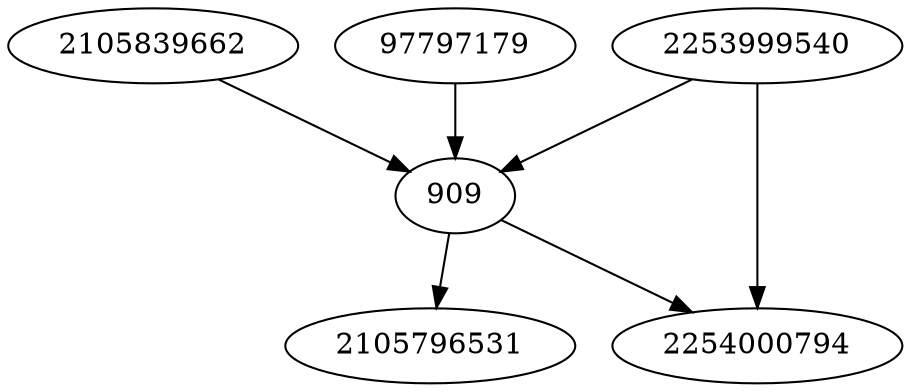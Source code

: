 strict digraph  {
909;
2105839662;
2105796531;
2253999540;
2254000794;
97797179;
909 -> 2254000794;
909 -> 2105796531;
2105839662 -> 909;
2253999540 -> 909;
2253999540 -> 2254000794;
97797179 -> 909;
}
